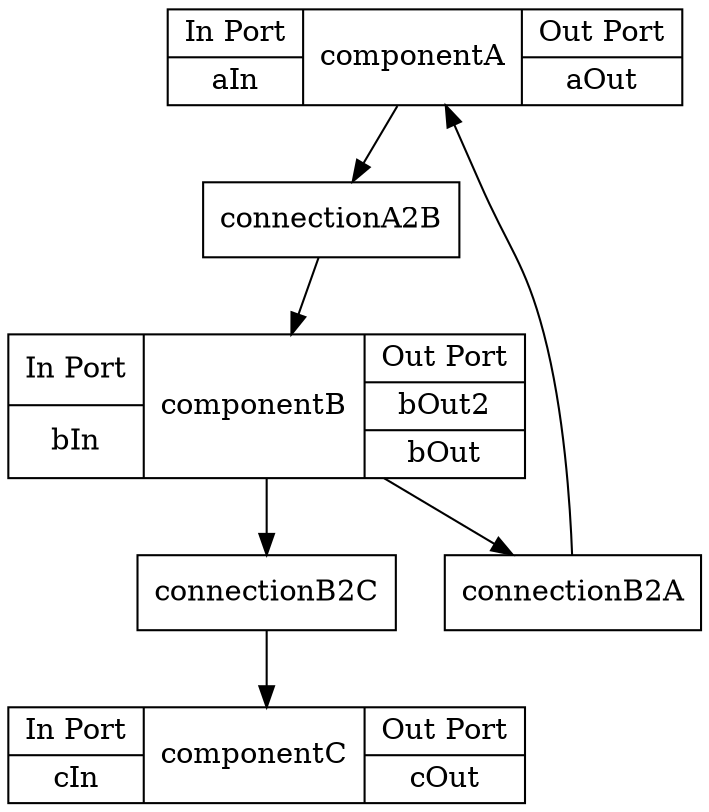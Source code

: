 digraph G {
  1 [ label="{In Port|<aIn>aIn} |component
A|{Out Port|aOut}" shape="record" ];
  2 [ label="{In Port|<cIn>cIn} |component
C|{Out Port|cOut}" shape="record" ];
  3 [ label="{In Port|<bIn>bIn} |component
B|{Out Port|bOut2|bOut}" shape="record" ];
  4 [ label="connection
B2A" shape="record" ];
  5 [ label="connection
A2B" shape="record" ];
  6 [ label="connection
B2C" shape="record" ];
  3 -> 4;
  4 -> 1;
  1 -> 5;
  5 -> 3;
  3 -> 6;
  6 -> 2;
}
